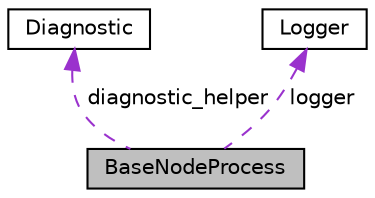 digraph "BaseNodeProcess"
{
 // LATEX_PDF_SIZE
  edge [fontname="Helvetica",fontsize="10",labelfontname="Helvetica",labelfontsize="10"];
  node [fontname="Helvetica",fontsize="10",shape=record];
  Node1 [label="BaseNodeProcess",height=0.2,width=0.4,color="black", fillcolor="grey75", style="filled", fontcolor="black",tooltip="This is a BaseNodeProcess class. All NodeProcess should be a derived class from this BaseNodeProcess ..."];
  Node2 -> Node1 [dir="back",color="darkorchid3",fontsize="10",style="dashed",label=" diagnostic_helper" ,fontname="Helvetica"];
  Node2 [label="Diagnostic",height=0.2,width=0.4,color="black", fillcolor="white", style="filled",URL="$classDiagnostic.html",tooltip="Diagnostic class Diagnostic class used to create and update diagnostic information."];
  Node3 -> Node1 [dir="back",color="darkorchid3",fontsize="10",style="dashed",label=" logger" ,fontname="Helvetica"];
  Node3 [label="Logger",height=0.2,width=0.4,color="black", fillcolor="white", style="filled",URL="$classLogger.html",tooltip="Logger class Logger class used to write log outputs for strings and diagnostic information to console..."];
}
